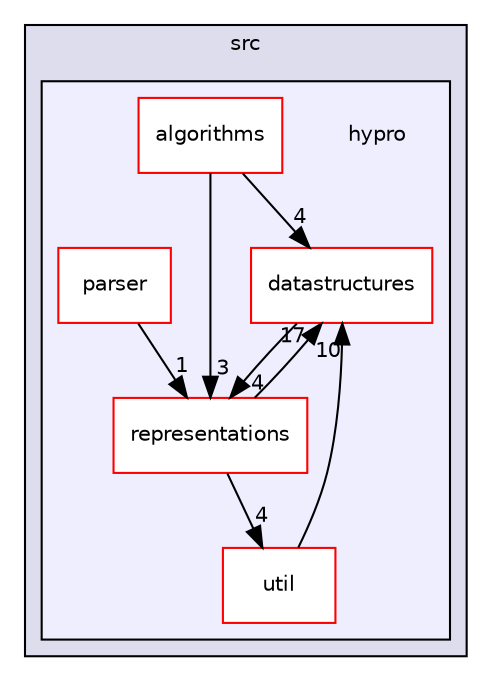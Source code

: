 digraph "/home/travis/build/hypro/hypro/src/hypro" {
  compound=true
  node [ fontsize="10", fontname="Helvetica"];
  edge [ labelfontsize="10", labelfontname="Helvetica"];
  subgraph clusterdir_68267d1309a1af8e8297ef4c3efbcdba {
    graph [ bgcolor="#ddddee", pencolor="black", label="src" fontname="Helvetica", fontsize="10", URL="dir_68267d1309a1af8e8297ef4c3efbcdba.html"]
  subgraph clusterdir_2ce0cb9797b50c8d842bc50008b46cdd {
    graph [ bgcolor="#eeeeff", pencolor="black", label="" URL="dir_2ce0cb9797b50c8d842bc50008b46cdd.html"];
    dir_2ce0cb9797b50c8d842bc50008b46cdd [shape=plaintext label="hypro"];
    dir_55730fee9a0c1f12da77eb14a8325c4c [shape=box label="algorithms" color="red" fillcolor="white" style="filled" URL="dir_55730fee9a0c1f12da77eb14a8325c4c.html"];
    dir_bce2075adec303dcb2f0c4fbfcbc8493 [shape=box label="datastructures" color="red" fillcolor="white" style="filled" URL="dir_bce2075adec303dcb2f0c4fbfcbc8493.html"];
    dir_2c8758a5fdbf28946c502b471e14bb83 [shape=box label="parser" color="red" fillcolor="white" style="filled" URL="dir_2c8758a5fdbf28946c502b471e14bb83.html"];
    dir_7fa927d8fbf9dfbeef69af27f63bc81b [shape=box label="representations" color="red" fillcolor="white" style="filled" URL="dir_7fa927d8fbf9dfbeef69af27f63bc81b.html"];
    dir_879d833e0dfbe8f31a5e860bb94efb50 [shape=box label="util" color="red" fillcolor="white" style="filled" URL="dir_879d833e0dfbe8f31a5e860bb94efb50.html"];
  }
  }
  dir_879d833e0dfbe8f31a5e860bb94efb50->dir_bce2075adec303dcb2f0c4fbfcbc8493 [headlabel="10", labeldistance=1.5 headhref="dir_000020_000010.html"];
  dir_bce2075adec303dcb2f0c4fbfcbc8493->dir_7fa927d8fbf9dfbeef69af27f63bc81b [headlabel="4", labeldistance=1.5 headhref="dir_000010_000007.html"];
  dir_55730fee9a0c1f12da77eb14a8325c4c->dir_bce2075adec303dcb2f0c4fbfcbc8493 [headlabel="4", labeldistance=1.5 headhref="dir_000003_000010.html"];
  dir_55730fee9a0c1f12da77eb14a8325c4c->dir_7fa927d8fbf9dfbeef69af27f63bc81b [headlabel="3", labeldistance=1.5 headhref="dir_000003_000007.html"];
  dir_2c8758a5fdbf28946c502b471e14bb83->dir_7fa927d8fbf9dfbeef69af27f63bc81b [headlabel="1", labeldistance=1.5 headhref="dir_000013_000007.html"];
  dir_7fa927d8fbf9dfbeef69af27f63bc81b->dir_879d833e0dfbe8f31a5e860bb94efb50 [headlabel="4", labeldistance=1.5 headhref="dir_000007_000020.html"];
  dir_7fa927d8fbf9dfbeef69af27f63bc81b->dir_bce2075adec303dcb2f0c4fbfcbc8493 [headlabel="17", labeldistance=1.5 headhref="dir_000007_000010.html"];
}
